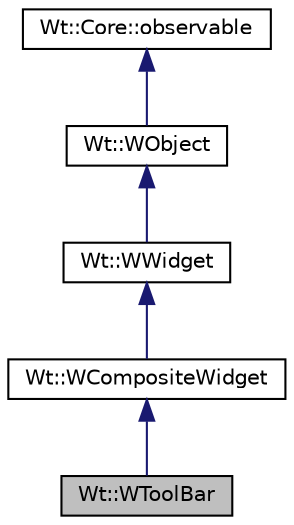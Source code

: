 digraph "Wt::WToolBar"
{
 // LATEX_PDF_SIZE
  edge [fontname="Helvetica",fontsize="10",labelfontname="Helvetica",labelfontsize="10"];
  node [fontname="Helvetica",fontsize="10",shape=record];
  Node1 [label="Wt::WToolBar",height=0.2,width=0.4,color="black", fillcolor="grey75", style="filled", fontcolor="black",tooltip="A toolbar."];
  Node2 -> Node1 [dir="back",color="midnightblue",fontsize="10",style="solid",fontname="Helvetica"];
  Node2 [label="Wt::WCompositeWidget",height=0.2,width=0.4,color="black", fillcolor="white", style="filled",URL="$classWt_1_1WCompositeWidget.html",tooltip="A widget that hides the implementation of composite widgets."];
  Node3 -> Node2 [dir="back",color="midnightblue",fontsize="10",style="solid",fontname="Helvetica"];
  Node3 [label="Wt::WWidget",height=0.2,width=0.4,color="black", fillcolor="white", style="filled",URL="$classWt_1_1WWidget.html",tooltip="The abstract base class for a user-interface component."];
  Node4 -> Node3 [dir="back",color="midnightblue",fontsize="10",style="solid",fontname="Helvetica"];
  Node4 [label="Wt::WObject",height=0.2,width=0.4,color="black", fillcolor="white", style="filled",URL="$classWt_1_1WObject.html",tooltip="A base class for objects that participate in the signal/slot system."];
  Node5 -> Node4 [dir="back",color="midnightblue",fontsize="10",style="solid",fontname="Helvetica"];
  Node5 [label="Wt::Core::observable",height=0.2,width=0.4,color="black", fillcolor="white", style="filled",URL="$classWt_1_1Core_1_1observable.html",tooltip="A base class for objects whose life-time can be tracked."];
}
